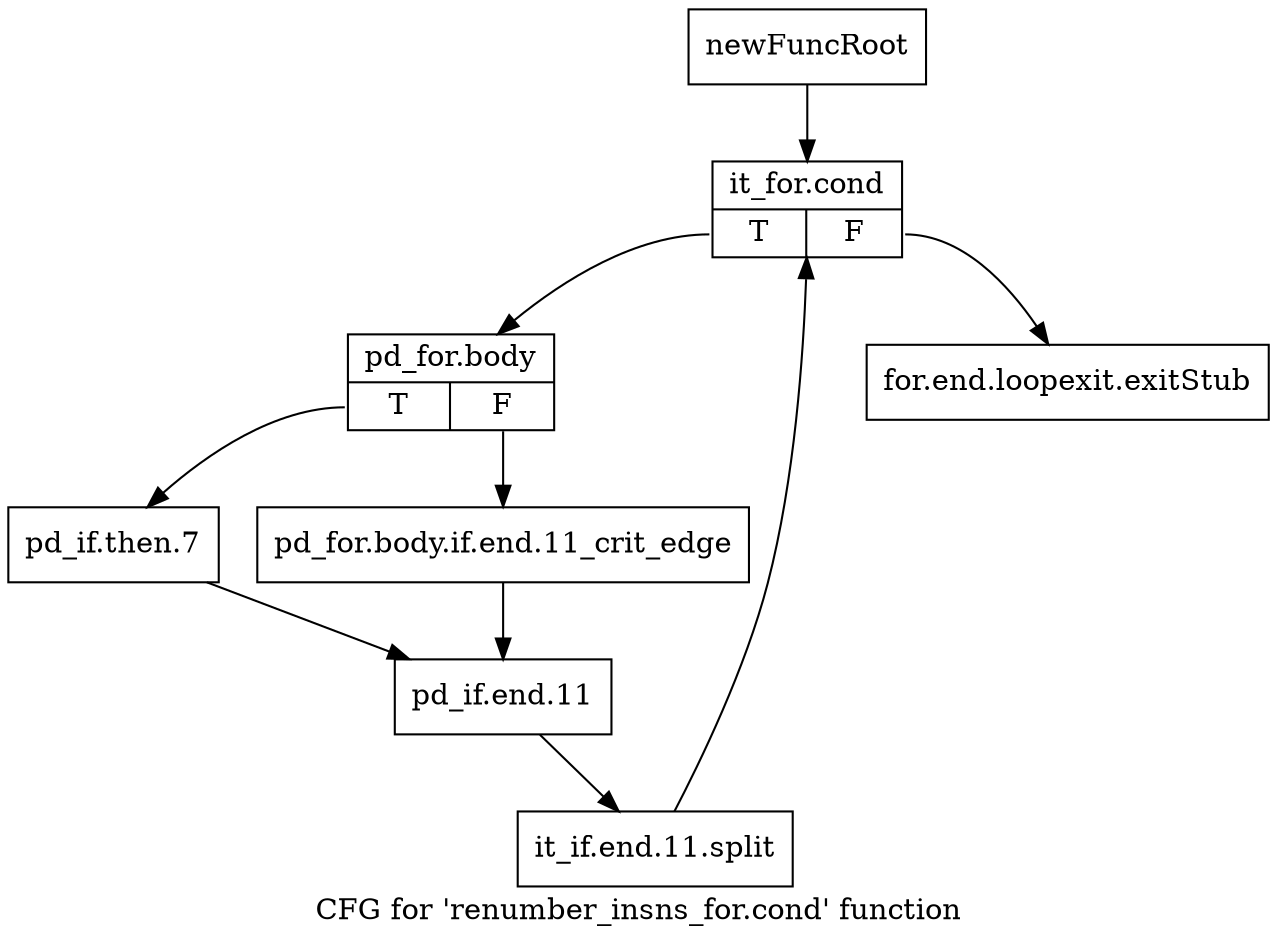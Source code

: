 digraph "CFG for 'renumber_insns_for.cond' function" {
	label="CFG for 'renumber_insns_for.cond' function";

	Node0xac45a50 [shape=record,label="{newFuncRoot}"];
	Node0xac45a50 -> Node0xac45af0;
	Node0xac45aa0 [shape=record,label="{for.end.loopexit.exitStub}"];
	Node0xac45af0 [shape=record,label="{it_for.cond|{<s0>T|<s1>F}}"];
	Node0xac45af0:s0 -> Node0xac45b40;
	Node0xac45af0:s1 -> Node0xac45aa0;
	Node0xac45b40 [shape=record,label="{pd_for.body|{<s0>T|<s1>F}}"];
	Node0xac45b40:s0 -> Node0xac45be0;
	Node0xac45b40:s1 -> Node0xac45b90;
	Node0xac45b90 [shape=record,label="{pd_for.body.if.end.11_crit_edge}"];
	Node0xac45b90 -> Node0xac45c30;
	Node0xac45be0 [shape=record,label="{pd_if.then.7}"];
	Node0xac45be0 -> Node0xac45c30;
	Node0xac45c30 [shape=record,label="{pd_if.end.11}"];
	Node0xac45c30 -> Node0xf601c70;
	Node0xf601c70 [shape=record,label="{it_if.end.11.split}"];
	Node0xf601c70 -> Node0xac45af0;
}
